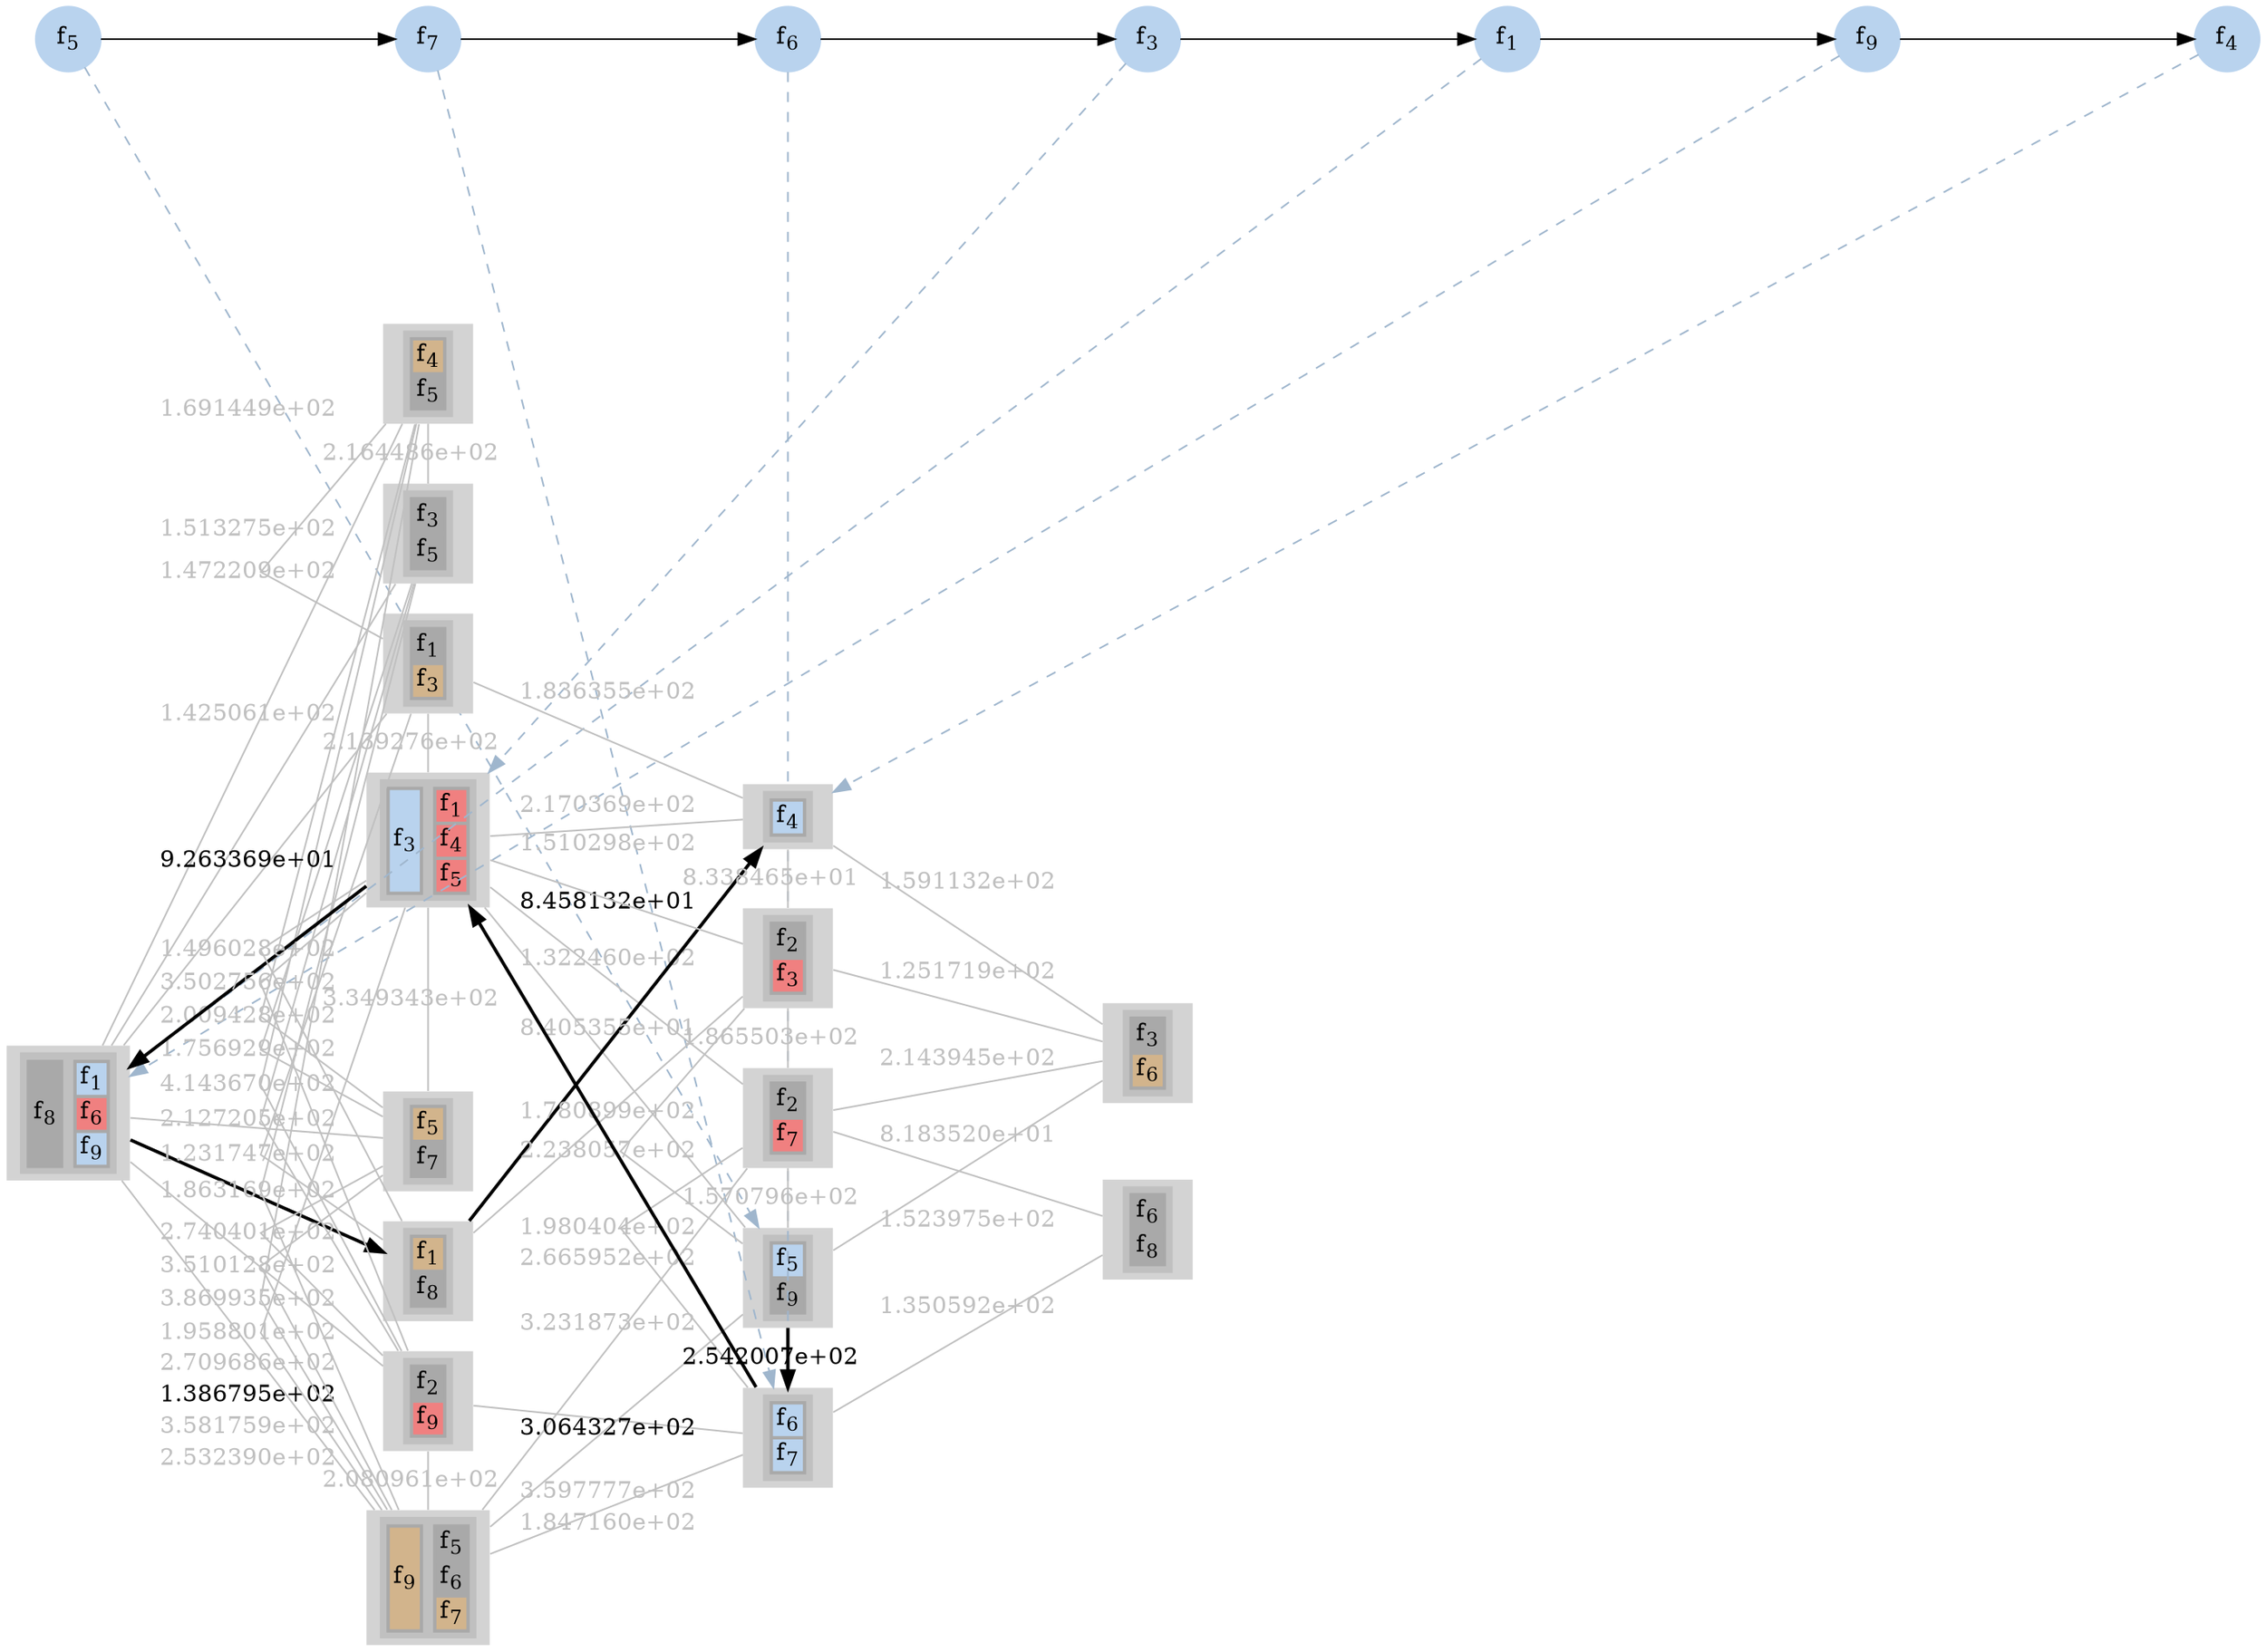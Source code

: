 digraph G
{
ranksep = "equally"
rankdir = LR
subgraph sfc
{
node [shape=circle]
{rank = same; f5; };
{rank = same; f7; };
{rank = same; f6; };
{rank = same; f3; };
{rank = same; f1; };
{rank = same; f9; };
{rank = same; f4; };
f5[style=filled label=<f<SUB>5</SUB>> color="slategray2"]
f7[style=filled label=<f<SUB>7</SUB>> color="slategray2"]
f6[style=filled label=<f<SUB>6</SUB>> color="slategray2"]
f3[style=filled label=<f<SUB>3</SUB>> color="slategray2"]
f1[style=filled label=<f<SUB>1</SUB>> color="slategray2"]
f9[style=filled label=<f<SUB>9</SUB>> color="slategray2"]
f4[style=filled label=<f<SUB>4</SUB>> color="slategray2"]
f5 -> f7
f7 -> f6
f6 -> f3
f3 -> f1
f1 -> f9
f9 -> f4
}
subgraph network
{
node [shape=none]
{rank = same; 1; };
{rank = same; 2; 5; 6; 7; 8; 12; 13; 15; };
{rank = same; 3; 4; 9; 10; 14; };
{rank = same; 11; 16; };
10[style=filled
label=<
<TABLE BORDER="0" BGCOLOR="gray">
<TR>
<TD>
<TABLE BORDER="0" BGCOLOR="darkgray">
<TR><TD PORT="f21" BGCOLOR="slategray2">f<SUB>5</SUB></TD></TR>
<TR><TD PORT="f38" BGCOLOR="darkgray">f<SUB>9</SUB></TD></TR>
</TABLE>
</TD>
</TR>
</TABLE>>]

14[style=filled
label=<
<TABLE BORDER="0" BGCOLOR="gray">
<TR>
<TD>
<TABLE BORDER="0" BGCOLOR="darkgray">
<TR><TD PORT="f27" BGCOLOR="slategray2">f<SUB>6</SUB></TD></TR>
<TR><TD PORT="f30" BGCOLOR="slategray2">f<SUB>7</SUB></TD></TR>
</TABLE>
</TD>
</TR>
</TABLE>>]

14[style=filled
label=<
<TABLE BORDER="0" BGCOLOR="gray">
<TR>
<TD>
<TABLE BORDER="0" BGCOLOR="darkgray">
<TR><TD PORT="f27" BGCOLOR="slategray2">f<SUB>6</SUB></TD></TR>
<TR><TD PORT="f30" BGCOLOR="slategray2">f<SUB>7</SUB></TD></TR>
</TABLE>
</TD>
</TR>
</TABLE>>]

14[style=filled
label=<
<TABLE BORDER="0" BGCOLOR="gray">
<TR>
<TD>
<TABLE BORDER="0" BGCOLOR="darkgray">
<TR><TD PORT="f27" BGCOLOR="slategray2">f<SUB>6</SUB></TD></TR>
<TR><TD PORT="f30" BGCOLOR="slategray2">f<SUB>7</SUB></TD></TR>
</TABLE>
</TD>
</TR>
</TABLE>>]

7[style=filled
label=<
<TABLE BORDER="0" BGCOLOR="gray">
<TR>
<TD>
<TABLE BORDER="0" BGCOLOR="darkgray">
<TR><TD PORT="f8" BGCOLOR="slategray2">f<SUB>3</SUB></TD></TR>
</TABLE>
</TD>
<TD>
<TABLE BORDER="0" BGCOLOR="darkgray">
<TR><TD PORT="f1" BGCOLOR="lightcoral">f<SUB>1</SUB></TD></TR>
<TR><TD PORT="f13" BGCOLOR="lightcoral">f<SUB>4</SUB></TD></TR>
<TR><TD PORT="f17" BGCOLOR="lightcoral">f<SUB>5</SUB></TD></TR>
</TABLE>
</TD>
</TR>
</TABLE>>]

7[style=filled
label=<
<TABLE BORDER="0" BGCOLOR="gray">
<TR>
<TD>
<TABLE BORDER="0" BGCOLOR="darkgray">
<TR><TD PORT="f8" BGCOLOR="slategray2">f<SUB>3</SUB></TD></TR>
</TABLE>
</TD>
<TD>
<TABLE BORDER="0" BGCOLOR="darkgray">
<TR><TD PORT="f1" BGCOLOR="lightcoral">f<SUB>1</SUB></TD></TR>
<TR><TD PORT="f13" BGCOLOR="lightcoral">f<SUB>4</SUB></TD></TR>
<TR><TD PORT="f17" BGCOLOR="lightcoral">f<SUB>5</SUB></TD></TR>
</TABLE>
</TD>
</TR>
</TABLE>>]

1[style=filled
label=<
<TABLE BORDER="0" BGCOLOR="gray">
<TR>
<TD>
<TABLE BORDER="0" BGCOLOR="darkgray">
<TR><TD PORT="f32" BGCOLOR="darkgray">f<SUB>8</SUB></TD></TR>
</TABLE>
</TD>
<TD>
<TABLE BORDER="0" BGCOLOR="darkgray">
<TR><TD PORT="f2" BGCOLOR="slategray2">f<SUB>1</SUB></TD></TR>
<TR><TD PORT="f26" BGCOLOR="lightcoral">f<SUB>6</SUB></TD></TR>
<TR><TD PORT="f36" BGCOLOR="slategray2">f<SUB>9</SUB></TD></TR>
</TABLE>
</TD>
</TR>
</TABLE>>]

1[style=filled
label=<
<TABLE BORDER="0" BGCOLOR="gray">
<TR>
<TD>
<TABLE BORDER="0" BGCOLOR="darkgray">
<TR><TD PORT="f32" BGCOLOR="darkgray">f<SUB>8</SUB></TD></TR>
</TABLE>
</TD>
<TD>
<TABLE BORDER="0" BGCOLOR="darkgray">
<TR><TD PORT="f2" BGCOLOR="slategray2">f<SUB>1</SUB></TD></TR>
<TR><TD PORT="f26" BGCOLOR="lightcoral">f<SUB>6</SUB></TD></TR>
<TR><TD PORT="f36" BGCOLOR="slategray2">f<SUB>9</SUB></TD></TR>
</TABLE>
</TD>
</TR>
</TABLE>>]

1[style=filled
label=<
<TABLE BORDER="0" BGCOLOR="gray">
<TR>
<TD>
<TABLE BORDER="0" BGCOLOR="darkgray">
<TR><TD PORT="f32" BGCOLOR="darkgray">f<SUB>8</SUB></TD></TR>
</TABLE>
</TD>
<TD>
<TABLE BORDER="0" BGCOLOR="darkgray">
<TR><TD PORT="f2" BGCOLOR="slategray2">f<SUB>1</SUB></TD></TR>
<TR><TD PORT="f26" BGCOLOR="lightcoral">f<SUB>6</SUB></TD></TR>
<TR><TD PORT="f36" BGCOLOR="slategray2">f<SUB>9</SUB></TD></TR>
</TABLE>
</TD>
</TR>
</TABLE>>]

3[style=filled
label=<
<TABLE BORDER="0" BGCOLOR="gray">
<TR>
<TD>
<TABLE BORDER="0" BGCOLOR="darkgray">
<TR><TD PORT="f15" BGCOLOR="slategray2">f<SUB>4</SUB></TD></TR>
</TABLE>
</TD>
</TR>
</TABLE>>]

2[style=filled
label=<
<TABLE BORDER="0" BGCOLOR="gray">
<TR>
<TD>
<TABLE BORDER="0" BGCOLOR="darkgray">
<TR><TD PORT="f14" BGCOLOR="tan">f<SUB>4</SUB></TD></TR>
<TR><TD PORT="f19" BGCOLOR="darkgray">f<SUB>5</SUB></TD></TR>
</TABLE>
</TD>
</TR>
</TABLE>>]

5[style=filled
label=<
<TABLE BORDER="0" BGCOLOR="gray">
<TR>
<TD>
<TABLE BORDER="0" BGCOLOR="darkgray">
<TR><TD PORT="f11" BGCOLOR="darkgray">f<SUB>3</SUB></TD></TR>
<TR><TD PORT="f20" BGCOLOR="darkgray">f<SUB>5</SUB></TD></TR>
</TABLE>
</TD>
</TR>
</TABLE>>]

6[style=filled
label=<
<TABLE BORDER="0" BGCOLOR="gray">
<TR>
<TD>
<TABLE BORDER="0" BGCOLOR="darkgray">
<TR><TD PORT="f4" BGCOLOR="darkgray">f<SUB>1</SUB></TD></TR>
<TR><TD PORT="f12" BGCOLOR="tan">f<SUB>3</SUB></TD></TR>
</TABLE>
</TD>
</TR>
</TABLE>>]

8[style=filled
label=<
<TABLE BORDER="0" BGCOLOR="gray">
<TR>
<TD>
<TABLE BORDER="0" BGCOLOR="darkgray">
<TR><TD PORT="f3" BGCOLOR="tan">f<SUB>1</SUB></TD></TR>
<TR><TD PORT="f34" BGCOLOR="darkgray">f<SUB>8</SUB></TD></TR>
</TABLE>
</TD>
</TR>
</TABLE>>]

12[style=filled
label=<
<TABLE BORDER="0" BGCOLOR="gray">
<TR>
<TD>
<TABLE BORDER="0" BGCOLOR="darkgray">
<TR><TD PORT="f22" BGCOLOR="tan">f<SUB>5</SUB></TD></TR>
<TR><TD PORT="f31" BGCOLOR="darkgray">f<SUB>7</SUB></TD></TR>
</TABLE>
</TD>
</TR>
</TABLE>>]

13[style=filled
label=<
<TABLE BORDER="0" BGCOLOR="gray">
<TR>
<TD>
<TABLE BORDER="0" BGCOLOR="darkgray">
<TR><TD PORT="f7" BGCOLOR="darkgray">f<SUB>2</SUB></TD></TR>
<TR><TD PORT="f37" BGCOLOR="lightcoral">f<SUB>9</SUB></TD></TR>
</TABLE>
</TD>
</TR>
</TABLE>>]

15[style=filled
label=<
<TABLE BORDER="0" BGCOLOR="gray">
<TR>
<TD>
<TABLE BORDER="0" BGCOLOR="darkgray">
<TR><TD PORT="f35" BGCOLOR="tan">f<SUB>9</SUB></TD></TR>
</TABLE>
</TD>
<TD>
<TABLE BORDER="0" BGCOLOR="darkgray">
<TR><TD PORT="f18" BGCOLOR="darkgray">f<SUB>5</SUB></TD></TR>
<TR><TD PORT="f23" BGCOLOR="darkgray">f<SUB>6</SUB></TD></TR>
<TR><TD PORT="f29" BGCOLOR="tan">f<SUB>7</SUB></TD></TR>
</TABLE>
</TD>
</TR>
</TABLE>>]

4[style=filled
label=<
<TABLE BORDER="0" BGCOLOR="gray">
<TR>
<TD>
<TABLE BORDER="0" BGCOLOR="darkgray">
<TR><TD PORT="f6" BGCOLOR="darkgray">f<SUB>2</SUB></TD></TR>
<TR><TD PORT="f10" BGCOLOR="lightcoral">f<SUB>3</SUB></TD></TR>
</TABLE>
</TD>
</TR>
</TABLE>>]

11[style=filled
label=<
<TABLE BORDER="0" BGCOLOR="gray">
<TR>
<TD>
<TABLE BORDER="0" BGCOLOR="darkgray">
<TR><TD PORT="f9" BGCOLOR="darkgray">f<SUB>3</SUB></TD></TR>
<TR><TD PORT="f24" BGCOLOR="tan">f<SUB>6</SUB></TD></TR>
</TABLE>
</TD>
</TR>
</TABLE>>]

9[style=filled
label=<
<TABLE BORDER="0" BGCOLOR="gray">
<TR>
<TD>
<TABLE BORDER="0" BGCOLOR="darkgray">
<TR><TD PORT="f5" BGCOLOR="darkgray">f<SUB>2</SUB></TD></TR>
<TR><TD PORT="f28" BGCOLOR="lightcoral">f<SUB>7</SUB></TD></TR>
</TABLE>
</TD>
</TR>
</TABLE>>]

16[style=filled
label=<
<TABLE BORDER="0" BGCOLOR="gray">
<TR>
<TD>
<TABLE BORDER="0" BGCOLOR="darkgray">
<TR><TD PORT="f25" BGCOLOR="darkgray">f<SUB>6</SUB></TD></TR>
<TR><TD PORT="f33" BGCOLOR="darkgray">f<SUB>8</SUB></TD></TR>
</TABLE>
</TD>
</TR>
</TABLE>>]

10 -> 14[label="2.542007e+02" color="black" penwidth=2]
14 -> 7[label="3.064327e+02" color="black" penwidth=2]
7 -> 1[label="9.263369e+01" color="black" penwidth=2]
1 -> 8[label="1.386795e+02" color="black" penwidth=2]
8 -> 3[label="8.458132e+01" color="black" penwidth=2]
1 -> 2[label="1.691449e+02" color="gray" fontcolor="gray" dir = none]
1 -> 5[label="1.513275e+02" color="gray" fontcolor="gray" dir = none]
1 -> 6[label="1.425061e+02" color="gray" fontcolor="gray" dir = none]
1 -> 12[label="2.709686e+02" color="gray" fontcolor="gray" dir = none]
1 -> 13[label="3.581759e+02" color="gray" fontcolor="gray" dir = none]
1 -> 15[label="2.532390e+02" color="gray" fontcolor="gray" dir = none]
2 -> 5[label="2.164486e+02" color="gray" fontcolor="gray" dir = none]
2 -> 6[label="1.472209e+02" color="gray" fontcolor="gray" dir = none]
2 -> 12[label="2.009428e+02" color="gray" fontcolor="gray" dir = none]
2 -> 13[label="4.143670e+02" color="gray" fontcolor="gray" dir = none]
2 -> 15[label="3.869935e+02" color="gray" fontcolor="gray" dir = none]
3 -> 4[label="8.338465e+01" color="gray" fontcolor="gray" dir = none]
3 -> 6[label="1.836355e+02" color="gray" fontcolor="gray" dir = none]
3 -> 7[label="2.170369e+02" color="gray" fontcolor="gray" dir = none]
3 -> 11[label="1.591132e+02" color="gray" fontcolor="gray" dir = none]
4 -> 7[label="1.510298e+02" color="gray" fontcolor="gray" dir = none]
4 -> 8[label="8.405355e+01" color="gray" fontcolor="gray" dir = none]
4 -> 9[label="1.865503e+02" color="gray" fontcolor="gray" dir = none]
4 -> 10[label="2.238057e+02" color="gray" fontcolor="gray" dir = none]
4 -> 11[label="1.251719e+02" color="gray" fontcolor="gray" dir = none]
5 -> 12[label="1.756929e+02" color="gray" fontcolor="gray" dir = none]
5 -> 13[label="2.127205e+02" color="gray" fontcolor="gray" dir = none]
5 -> 15[label="1.863169e+02" color="gray" fontcolor="gray" dir = none]
6 -> 7[label="2.139276e+02" color="gray" fontcolor="gray" dir = none]
6 -> 8[label="1.231747e+02" color="gray" fontcolor="gray" dir = none]
7 -> 8[label="1.496028e+02" color="gray" fontcolor="gray" dir = none]
7 -> 9[label="1.322460e+02" color="gray" fontcolor="gray" dir = none]
7 -> 10[label="2.665952e+02" color="gray" fontcolor="gray" dir = none]
7 -> 12[label="3.349343e+02" color="gray" fontcolor="gray" dir = none]
7 -> 13[label="3.502756e+02" color="gray" fontcolor="gray" dir = none]
7 -> 15[label="1.958801e+02" color="gray" fontcolor="gray" dir = none]
9 -> 10[label="1.570796e+02" color="gray" fontcolor="gray" dir = none]
9 -> 11[label="2.143945e+02" color="gray" fontcolor="gray" dir = none]
9 -> 14[label="1.980404e+02" color="gray" fontcolor="gray" dir = none]
9 -> 15[label="1.780899e+02" color="gray" fontcolor="gray" dir = none]
9 -> 16[label="8.183520e+01" color="gray" fontcolor="gray" dir = none]
10 -> 11[label="1.523975e+02" color="gray" fontcolor="gray" dir = none]
10 -> 15[label="3.231873e+02" color="gray" fontcolor="gray" dir = none]
12 -> 13[label="2.740401e+02" color="gray" fontcolor="gray" dir = none]
12 -> 15[label="3.510128e+02" color="gray" fontcolor="gray" dir = none]
13 -> 14[label="3.597777e+02" color="gray" fontcolor="gray" dir = none]
13 -> 15[label="2.080961e+02" color="gray" fontcolor="gray" dir = none]
14 -> 15[label="1.847160e+02" color="gray" fontcolor="gray" dir = none]
14 -> 16[label="1.350592e+02" color="gray" fontcolor="gray" dir = none]
}
splines=false
f5 -> 10[color="slategray3" style=dashed constraint=false]
f7 -> 14[color="slategray3" style=dashed constraint=false]
f6 -> 14[color="slategray3" style=dashed constraint=false]
f3 -> 7[color="slategray3" style=dashed constraint=false]
f1 -> 1[color="slategray3" style=dashed constraint=false]
f9 -> 1[color="slategray3" style=dashed constraint=false]
f4 -> 3[color="slategray3" style=dashed constraint=false]
}